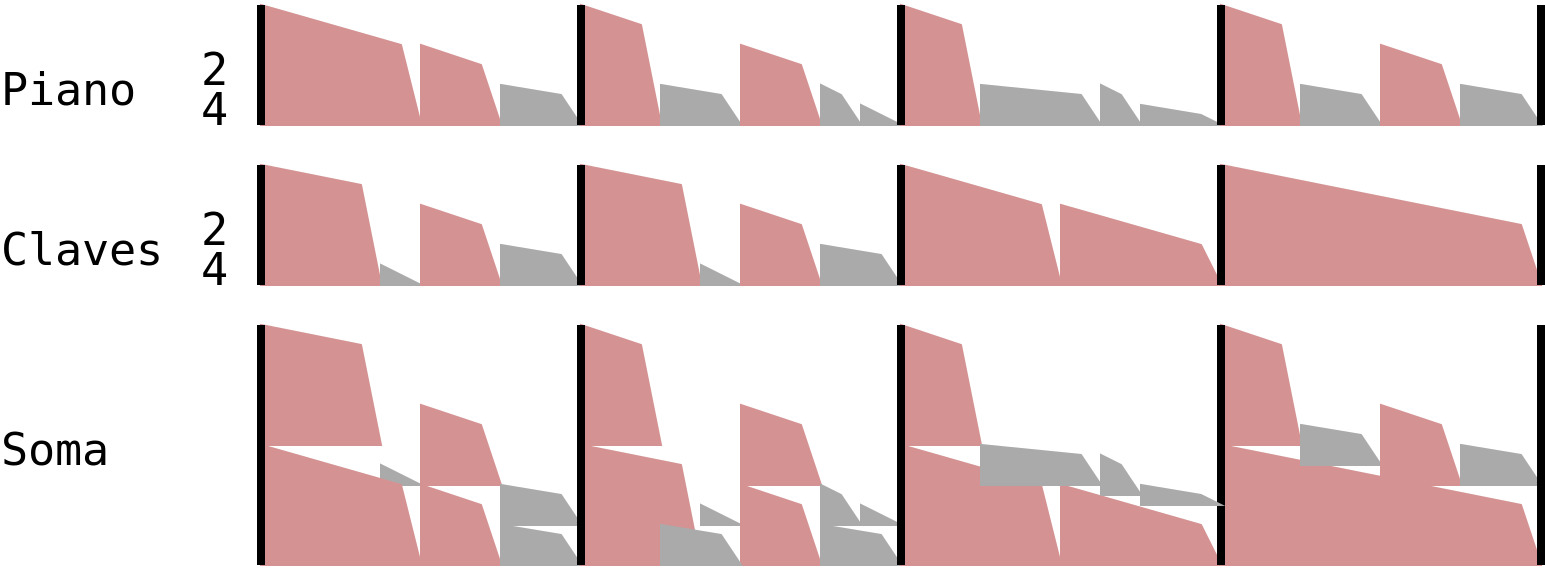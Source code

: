 <?xml version="1.0" encoding="UTF-8"?>
<dia:diagram xmlns:dia="http://www.lysator.liu.se/~alla/dia/">
  <dia:layer name="Nova camada 1" visible="true" connectable="true" active="true">
    <dia:object type="Standard - Polygon" version="0" id="O0">
      <dia:attribute name="obj_pos">
        <dia:point val="20,14"/>
      </dia:attribute>
      <dia:attribute name="obj_bb">
        <dia:rectangle val="19.95,13.939;26.061,20.05"/>
      </dia:attribute>
      <dia:attribute name="poly_points">
        <dia:point val="20,14"/>
        <dia:point val="25,15"/>
        <dia:point val="26,20"/>
        <dia:point val="20,20"/>
      </dia:attribute>
      <dia:attribute name="line_color">
        <dia:color val="#d49292ff"/>
      </dia:attribute>
      <dia:attribute name="inner_color">
        <dia:color val="#d49292ff"/>
      </dia:attribute>
      <dia:attribute name="show_background">
        <dia:boolean val="true"/>
      </dia:attribute>
    </dia:object>
    <dia:object type="Standard - Polygon" version="0" id="O1">
      <dia:attribute name="obj_pos">
        <dia:point val="26,19"/>
      </dia:attribute>
      <dia:attribute name="obj_bb">
        <dia:rectangle val="25.95,18.919;28.212,20.05"/>
      </dia:attribute>
      <dia:attribute name="poly_points">
        <dia:point val="26,19"/>
        <dia:point val="27,19.5"/>
        <dia:point val="28,20"/>
        <dia:point val="26,20"/>
      </dia:attribute>
      <dia:attribute name="line_color">
        <dia:color val="#aaaaaaff"/>
      </dia:attribute>
      <dia:attribute name="inner_color">
        <dia:color val="#aaaaaaff"/>
      </dia:attribute>
      <dia:attribute name="show_background">
        <dia:boolean val="true"/>
      </dia:attribute>
    </dia:object>
    <dia:object type="Standard - Polygon" version="0" id="O2">
      <dia:attribute name="obj_pos">
        <dia:point val="28,16"/>
      </dia:attribute>
      <dia:attribute name="obj_bb">
        <dia:rectangle val="27.95,15.931;32.069,20.05"/>
      </dia:attribute>
      <dia:attribute name="poly_points">
        <dia:point val="28,16"/>
        <dia:point val="31,17"/>
        <dia:point val="32,20"/>
        <dia:point val="28,20"/>
      </dia:attribute>
      <dia:attribute name="line_color">
        <dia:color val="#d49292ff"/>
      </dia:attribute>
      <dia:attribute name="inner_color">
        <dia:color val="#d49292ff"/>
      </dia:attribute>
      <dia:attribute name="show_background">
        <dia:boolean val="true"/>
      </dia:attribute>
    </dia:object>
    <dia:object type="Standard - Polygon" version="0" id="O3">
      <dia:attribute name="obj_pos">
        <dia:point val="32,18"/>
      </dia:attribute>
      <dia:attribute name="obj_bb">
        <dia:rectangle val="31.95,17.941;36.093,20.05"/>
      </dia:attribute>
      <dia:attribute name="poly_points">
        <dia:point val="32,18"/>
        <dia:point val="35,18.5"/>
        <dia:point val="36,20"/>
        <dia:point val="32,20"/>
      </dia:attribute>
      <dia:attribute name="line_color">
        <dia:color val="#aaaaaaff"/>
      </dia:attribute>
      <dia:attribute name="inner_color">
        <dia:color val="#aaaaaaff"/>
      </dia:attribute>
      <dia:attribute name="show_background">
        <dia:boolean val="true"/>
      </dia:attribute>
    </dia:object>
    <dia:object type="Standard - Polygon" version="0" id="O4">
      <dia:attribute name="obj_pos">
        <dia:point val="36,14"/>
      </dia:attribute>
      <dia:attribute name="obj_bb">
        <dia:rectangle val="35.95,13.939;42.061,20.05"/>
      </dia:attribute>
      <dia:attribute name="poly_points">
        <dia:point val="36,14"/>
        <dia:point val="41,15"/>
        <dia:point val="42,20"/>
        <dia:point val="36,20"/>
      </dia:attribute>
      <dia:attribute name="line_color">
        <dia:color val="#d49292ff"/>
      </dia:attribute>
      <dia:attribute name="inner_color">
        <dia:color val="#d49292ff"/>
      </dia:attribute>
      <dia:attribute name="show_background">
        <dia:boolean val="true"/>
      </dia:attribute>
    </dia:object>
    <dia:object type="Standard - Polygon" version="0" id="O5">
      <dia:attribute name="obj_pos">
        <dia:point val="42,19"/>
      </dia:attribute>
      <dia:attribute name="obj_bb">
        <dia:rectangle val="41.95,18.919;44.212,20.05"/>
      </dia:attribute>
      <dia:attribute name="poly_points">
        <dia:point val="42,19"/>
        <dia:point val="43,19.5"/>
        <dia:point val="44,20"/>
        <dia:point val="42,20"/>
      </dia:attribute>
      <dia:attribute name="line_color">
        <dia:color val="#aaaaaaff"/>
      </dia:attribute>
      <dia:attribute name="inner_color">
        <dia:color val="#aaaaaaff"/>
      </dia:attribute>
      <dia:attribute name="show_background">
        <dia:boolean val="true"/>
      </dia:attribute>
    </dia:object>
    <dia:object type="Standard - Polygon" version="0" id="O6">
      <dia:attribute name="obj_pos">
        <dia:point val="44,16"/>
      </dia:attribute>
      <dia:attribute name="obj_bb">
        <dia:rectangle val="43.95,15.931;48.069,20.05"/>
      </dia:attribute>
      <dia:attribute name="poly_points">
        <dia:point val="44,16"/>
        <dia:point val="47,17"/>
        <dia:point val="48,20"/>
        <dia:point val="44,20"/>
      </dia:attribute>
      <dia:attribute name="line_color">
        <dia:color val="#d49292ff"/>
      </dia:attribute>
      <dia:attribute name="inner_color">
        <dia:color val="#d49292ff"/>
      </dia:attribute>
      <dia:attribute name="show_background">
        <dia:boolean val="true"/>
      </dia:attribute>
    </dia:object>
    <dia:object type="Standard - Polygon" version="0" id="O7">
      <dia:attribute name="obj_pos">
        <dia:point val="48,18"/>
      </dia:attribute>
      <dia:attribute name="obj_bb">
        <dia:rectangle val="47.95,17.941;52.093,20.05"/>
      </dia:attribute>
      <dia:attribute name="poly_points">
        <dia:point val="48,18"/>
        <dia:point val="51,18.5"/>
        <dia:point val="52,20"/>
        <dia:point val="48,20"/>
      </dia:attribute>
      <dia:attribute name="line_color">
        <dia:color val="#aaaaaaff"/>
      </dia:attribute>
      <dia:attribute name="inner_color">
        <dia:color val="#aaaaaaff"/>
      </dia:attribute>
      <dia:attribute name="show_background">
        <dia:boolean val="true"/>
      </dia:attribute>
    </dia:object>
    <dia:object type="Standard - Polygon" version="0" id="O8">
      <dia:attribute name="obj_pos">
        <dia:point val="52,14"/>
      </dia:attribute>
      <dia:attribute name="obj_bb">
        <dia:rectangle val="51.95,13.934;60.064,20.05"/>
      </dia:attribute>
      <dia:attribute name="poly_points">
        <dia:point val="52,14"/>
        <dia:point val="59,16"/>
        <dia:point val="60,20"/>
        <dia:point val="52,20"/>
      </dia:attribute>
      <dia:attribute name="line_color">
        <dia:color val="#d49292ff"/>
      </dia:attribute>
      <dia:attribute name="inner_color">
        <dia:color val="#d49292ff"/>
      </dia:attribute>
      <dia:attribute name="show_background">
        <dia:boolean val="true"/>
      </dia:attribute>
    </dia:object>
    <dia:object type="Standard - Polygon" version="0" id="O9">
      <dia:attribute name="obj_pos">
        <dia:point val="60,16"/>
      </dia:attribute>
      <dia:attribute name="obj_bb">
        <dia:rectangle val="59.95,15.934;68.081,20.05"/>
      </dia:attribute>
      <dia:attribute name="poly_points">
        <dia:point val="60,16"/>
        <dia:point val="67,18"/>
        <dia:point val="68,20"/>
        <dia:point val="60,20"/>
      </dia:attribute>
      <dia:attribute name="line_color">
        <dia:color val="#d49292ff"/>
      </dia:attribute>
      <dia:attribute name="inner_color">
        <dia:color val="#d49292ff"/>
      </dia:attribute>
      <dia:attribute name="show_background">
        <dia:boolean val="true"/>
      </dia:attribute>
    </dia:object>
    <dia:object type="Standard - Polygon" version="0" id="O10">
      <dia:attribute name="obj_pos">
        <dia:point val="68,14"/>
      </dia:attribute>
      <dia:attribute name="obj_bb">
        <dia:rectangle val="67.95,13.939;84.069,20.05"/>
      </dia:attribute>
      <dia:attribute name="poly_points">
        <dia:point val="68,14"/>
        <dia:point val="83,17"/>
        <dia:point val="84,20"/>
        <dia:point val="68,20"/>
      </dia:attribute>
      <dia:attribute name="line_color">
        <dia:color val="#d49292ff"/>
      </dia:attribute>
      <dia:attribute name="inner_color">
        <dia:color val="#d49292ff"/>
      </dia:attribute>
      <dia:attribute name="show_background">
        <dia:boolean val="true"/>
      </dia:attribute>
    </dia:object>
    <dia:object type="Standard - Text" version="1" id="O11">
      <dia:attribute name="obj_pos">
        <dia:point val="7,19"/>
      </dia:attribute>
      <dia:attribute name="obj_bb">
        <dia:rectangle val="7,16.902;15.16,19.532"/>
      </dia:attribute>
      <dia:attribute name="text">
        <dia:composite type="text">
          <dia:attribute name="string">
            <dia:string>#Claves#</dia:string>
          </dia:attribute>
          <dia:attribute name="font">
            <dia:font family="monospace" style="0" name="Courier"/>
          </dia:attribute>
          <dia:attribute name="height">
            <dia:real val="2.822"/>
          </dia:attribute>
          <dia:attribute name="pos">
            <dia:point val="7,19"/>
          </dia:attribute>
          <dia:attribute name="color">
            <dia:color val="#000000ff"/>
          </dia:attribute>
          <dia:attribute name="alignment">
            <dia:enum val="0"/>
          </dia:attribute>
        </dia:composite>
      </dia:attribute>
      <dia:attribute name="valign">
        <dia:enum val="3"/>
      </dia:attribute>
    </dia:object>
    <dia:object type="Standard - Text" version="1" id="O12">
      <dia:attribute name="obj_pos">
        <dia:point val="17,18"/>
      </dia:attribute>
      <dia:attribute name="obj_bb">
        <dia:rectangle val="17,15.902;18.36,18.532"/>
      </dia:attribute>
      <dia:attribute name="text">
        <dia:composite type="text">
          <dia:attribute name="string">
            <dia:string>#2#</dia:string>
          </dia:attribute>
          <dia:attribute name="font">
            <dia:font family="monospace" style="0" name="Courier"/>
          </dia:attribute>
          <dia:attribute name="height">
            <dia:real val="2.822"/>
          </dia:attribute>
          <dia:attribute name="pos">
            <dia:point val="17,18"/>
          </dia:attribute>
          <dia:attribute name="color">
            <dia:color val="#000000ff"/>
          </dia:attribute>
          <dia:attribute name="alignment">
            <dia:enum val="0"/>
          </dia:attribute>
        </dia:composite>
      </dia:attribute>
      <dia:attribute name="valign">
        <dia:enum val="3"/>
      </dia:attribute>
    </dia:object>
    <dia:object type="Standard - Text" version="1" id="O13">
      <dia:attribute name="obj_pos">
        <dia:point val="17,20"/>
      </dia:attribute>
      <dia:attribute name="obj_bb">
        <dia:rectangle val="17,17.902;18.36,20.532"/>
      </dia:attribute>
      <dia:attribute name="text">
        <dia:composite type="text">
          <dia:attribute name="string">
            <dia:string>#4#</dia:string>
          </dia:attribute>
          <dia:attribute name="font">
            <dia:font family="monospace" style="0" name="Courier"/>
          </dia:attribute>
          <dia:attribute name="height">
            <dia:real val="2.822"/>
          </dia:attribute>
          <dia:attribute name="pos">
            <dia:point val="17,20"/>
          </dia:attribute>
          <dia:attribute name="color">
            <dia:color val="#000000ff"/>
          </dia:attribute>
          <dia:attribute name="alignment">
            <dia:enum val="0"/>
          </dia:attribute>
        </dia:composite>
      </dia:attribute>
      <dia:attribute name="valign">
        <dia:enum val="3"/>
      </dia:attribute>
    </dia:object>
    <dia:object type="Standard - Polygon" version="0" id="O14">
      <dia:attribute name="obj_pos">
        <dia:point val="20,6"/>
      </dia:attribute>
      <dia:attribute name="obj_bb">
        <dia:rectangle val="19.95,5.934;28.064,12.05"/>
      </dia:attribute>
      <dia:attribute name="poly_points">
        <dia:point val="20,6"/>
        <dia:point val="27,8"/>
        <dia:point val="28,12"/>
        <dia:point val="20,12"/>
      </dia:attribute>
      <dia:attribute name="line_color">
        <dia:color val="#d49292ff"/>
      </dia:attribute>
      <dia:attribute name="inner_color">
        <dia:color val="#d49292ff"/>
      </dia:attribute>
      <dia:attribute name="show_background">
        <dia:boolean val="true"/>
      </dia:attribute>
    </dia:object>
    <dia:object type="Standard - Polygon" version="0" id="O15">
      <dia:attribute name="obj_pos">
        <dia:point val="28,8"/>
      </dia:attribute>
      <dia:attribute name="obj_bb">
        <dia:rectangle val="27.95,7.931;32.069,12.05"/>
      </dia:attribute>
      <dia:attribute name="poly_points">
        <dia:point val="28,8"/>
        <dia:point val="31,9"/>
        <dia:point val="32,12"/>
        <dia:point val="28,12"/>
      </dia:attribute>
      <dia:attribute name="line_color">
        <dia:color val="#d49292ff"/>
      </dia:attribute>
      <dia:attribute name="inner_color">
        <dia:color val="#d49292ff"/>
      </dia:attribute>
      <dia:attribute name="show_background">
        <dia:boolean val="true"/>
      </dia:attribute>
    </dia:object>
    <dia:object type="Standard - Polygon" version="0" id="O16">
      <dia:attribute name="obj_pos">
        <dia:point val="32,10"/>
      </dia:attribute>
      <dia:attribute name="obj_bb">
        <dia:rectangle val="31.95,9.941;36.093,12.05"/>
      </dia:attribute>
      <dia:attribute name="poly_points">
        <dia:point val="32,10"/>
        <dia:point val="35,10.5"/>
        <dia:point val="36,12"/>
        <dia:point val="32,12"/>
      </dia:attribute>
      <dia:attribute name="line_color">
        <dia:color val="#aaaaaaff"/>
      </dia:attribute>
      <dia:attribute name="inner_color">
        <dia:color val="#aaaaaaff"/>
      </dia:attribute>
      <dia:attribute name="show_background">
        <dia:boolean val="true"/>
      </dia:attribute>
    </dia:object>
    <dia:object type="Standard - Polygon" version="0" id="O17">
      <dia:attribute name="obj_pos">
        <dia:point val="36,6"/>
      </dia:attribute>
      <dia:attribute name="obj_bb">
        <dia:rectangle val="35.95,5.931;40.061,12.05"/>
      </dia:attribute>
      <dia:attribute name="poly_points">
        <dia:point val="36,6"/>
        <dia:point val="39,7"/>
        <dia:point val="40,12"/>
        <dia:point val="36,12"/>
      </dia:attribute>
      <dia:attribute name="line_color">
        <dia:color val="#d49292ff"/>
      </dia:attribute>
      <dia:attribute name="inner_color">
        <dia:color val="#d49292ff"/>
      </dia:attribute>
      <dia:attribute name="show_background">
        <dia:boolean val="true"/>
      </dia:attribute>
    </dia:object>
    <dia:object type="Standard - Polygon" version="0" id="O18">
      <dia:attribute name="obj_pos">
        <dia:point val="40,10"/>
      </dia:attribute>
      <dia:attribute name="obj_bb">
        <dia:rectangle val="39.95,9.941;44.093,12.05"/>
      </dia:attribute>
      <dia:attribute name="poly_points">
        <dia:point val="40,10"/>
        <dia:point val="43,10.5"/>
        <dia:point val="44,12"/>
        <dia:point val="40,12"/>
      </dia:attribute>
      <dia:attribute name="line_color">
        <dia:color val="#aaaaaaff"/>
      </dia:attribute>
      <dia:attribute name="inner_color">
        <dia:color val="#aaaaaaff"/>
      </dia:attribute>
      <dia:attribute name="show_background">
        <dia:boolean val="true"/>
      </dia:attribute>
    </dia:object>
    <dia:object type="Standard - Polygon" version="0" id="O19">
      <dia:attribute name="obj_pos">
        <dia:point val="44,8"/>
      </dia:attribute>
      <dia:attribute name="obj_bb">
        <dia:rectangle val="43.95,7.931;48.069,12.05"/>
      </dia:attribute>
      <dia:attribute name="poly_points">
        <dia:point val="44,8"/>
        <dia:point val="47,9"/>
        <dia:point val="48,12"/>
        <dia:point val="44,12"/>
      </dia:attribute>
      <dia:attribute name="line_color">
        <dia:color val="#d49292ff"/>
      </dia:attribute>
      <dia:attribute name="inner_color">
        <dia:color val="#d49292ff"/>
      </dia:attribute>
      <dia:attribute name="show_background">
        <dia:boolean val="true"/>
      </dia:attribute>
    </dia:object>
    <dia:object type="Standard - Polygon" version="0" id="O20">
      <dia:attribute name="obj_pos">
        <dia:point val="48,10"/>
      </dia:attribute>
      <dia:attribute name="obj_bb">
        <dia:rectangle val="47.95,9.919;50.093,12.05"/>
      </dia:attribute>
      <dia:attribute name="poly_points">
        <dia:point val="48,10"/>
        <dia:point val="49,10.5"/>
        <dia:point val="50,12"/>
        <dia:point val="48,12"/>
      </dia:attribute>
      <dia:attribute name="line_color">
        <dia:color val="#aaaaaaff"/>
      </dia:attribute>
      <dia:attribute name="inner_color">
        <dia:color val="#aaaaaaff"/>
      </dia:attribute>
      <dia:attribute name="show_background">
        <dia:boolean val="true"/>
      </dia:attribute>
    </dia:object>
    <dia:object type="Standard - Polygon" version="0" id="O21">
      <dia:attribute name="obj_pos">
        <dia:point val="50,11"/>
      </dia:attribute>
      <dia:attribute name="obj_bb">
        <dia:rectangle val="49.95,10.919;52.212,12.05"/>
      </dia:attribute>
      <dia:attribute name="poly_points">
        <dia:point val="50,11"/>
        <dia:point val="51,11.5"/>
        <dia:point val="52,12"/>
        <dia:point val="50,12"/>
      </dia:attribute>
      <dia:attribute name="line_color">
        <dia:color val="#aaaaaaff"/>
      </dia:attribute>
      <dia:attribute name="inner_color">
        <dia:color val="#aaaaaaff"/>
      </dia:attribute>
      <dia:attribute name="show_background">
        <dia:boolean val="true"/>
      </dia:attribute>
    </dia:object>
    <dia:object type="Standard - Polygon" version="0" id="O22">
      <dia:attribute name="obj_pos">
        <dia:point val="52,6"/>
      </dia:attribute>
      <dia:attribute name="obj_bb">
        <dia:rectangle val="51.95,5.931;56.061,12.05"/>
      </dia:attribute>
      <dia:attribute name="poly_points">
        <dia:point val="52,6"/>
        <dia:point val="55,7"/>
        <dia:point val="56,12"/>
        <dia:point val="52,12"/>
      </dia:attribute>
      <dia:attribute name="line_color">
        <dia:color val="#d49292ff"/>
      </dia:attribute>
      <dia:attribute name="inner_color">
        <dia:color val="#d49292ff"/>
      </dia:attribute>
      <dia:attribute name="show_background">
        <dia:boolean val="true"/>
      </dia:attribute>
    </dia:object>
    <dia:object type="Standard - Polygon" version="0" id="O23">
      <dia:attribute name="obj_pos">
        <dia:point val="64,11"/>
      </dia:attribute>
      <dia:attribute name="obj_bb">
        <dia:rectangle val="63.95,10.941;68.212,12.05"/>
      </dia:attribute>
      <dia:attribute name="poly_points">
        <dia:point val="64,11"/>
        <dia:point val="67,11.5"/>
        <dia:point val="68,12"/>
        <dia:point val="64,12"/>
      </dia:attribute>
      <dia:attribute name="line_color">
        <dia:color val="#aaaaaaff"/>
      </dia:attribute>
      <dia:attribute name="inner_color">
        <dia:color val="#aaaaaaff"/>
      </dia:attribute>
      <dia:attribute name="show_background">
        <dia:boolean val="true"/>
      </dia:attribute>
    </dia:object>
    <dia:object type="Standard - Polygon" version="0" id="O24">
      <dia:attribute name="obj_pos">
        <dia:point val="62,10"/>
      </dia:attribute>
      <dia:attribute name="obj_bb">
        <dia:rectangle val="61.95,9.919;64.093,12.05"/>
      </dia:attribute>
      <dia:attribute name="poly_points">
        <dia:point val="62,10"/>
        <dia:point val="63,10.5"/>
        <dia:point val="64,12"/>
        <dia:point val="62,12"/>
      </dia:attribute>
      <dia:attribute name="line_color">
        <dia:color val="#aaaaaaff"/>
      </dia:attribute>
      <dia:attribute name="inner_color">
        <dia:color val="#aaaaaaff"/>
      </dia:attribute>
      <dia:attribute name="show_background">
        <dia:boolean val="true"/>
      </dia:attribute>
    </dia:object>
    <dia:object type="Standard - Polygon" version="0" id="O25">
      <dia:attribute name="obj_pos">
        <dia:point val="56,10"/>
      </dia:attribute>
      <dia:attribute name="obj_bb">
        <dia:rectangle val="55.95,9.945;62.093,12.05"/>
      </dia:attribute>
      <dia:attribute name="poly_points">
        <dia:point val="56,10"/>
        <dia:point val="61,10.5"/>
        <dia:point val="62,12"/>
        <dia:point val="56,12"/>
      </dia:attribute>
      <dia:attribute name="line_color">
        <dia:color val="#aaaaaaff"/>
      </dia:attribute>
      <dia:attribute name="inner_color">
        <dia:color val="#aaaaaaff"/>
      </dia:attribute>
      <dia:attribute name="show_background">
        <dia:boolean val="true"/>
      </dia:attribute>
    </dia:object>
    <dia:object type="Standard - Polygon" version="0" id="O26">
      <dia:attribute name="obj_pos">
        <dia:point val="68,6"/>
      </dia:attribute>
      <dia:attribute name="obj_bb">
        <dia:rectangle val="67.95,5.931;72.061,12.05"/>
      </dia:attribute>
      <dia:attribute name="poly_points">
        <dia:point val="68,6"/>
        <dia:point val="71,7"/>
        <dia:point val="72,12"/>
        <dia:point val="68,12"/>
      </dia:attribute>
      <dia:attribute name="line_color">
        <dia:color val="#d49292ff"/>
      </dia:attribute>
      <dia:attribute name="inner_color">
        <dia:color val="#d49292ff"/>
      </dia:attribute>
      <dia:attribute name="show_background">
        <dia:boolean val="true"/>
      </dia:attribute>
    </dia:object>
    <dia:object type="Standard - Polygon" version="0" id="O27">
      <dia:attribute name="obj_pos">
        <dia:point val="72,10"/>
      </dia:attribute>
      <dia:attribute name="obj_bb">
        <dia:rectangle val="71.95,9.941;76.093,12.05"/>
      </dia:attribute>
      <dia:attribute name="poly_points">
        <dia:point val="72,10"/>
        <dia:point val="75,10.5"/>
        <dia:point val="76,12"/>
        <dia:point val="72,12"/>
      </dia:attribute>
      <dia:attribute name="line_color">
        <dia:color val="#aaaaaaff"/>
      </dia:attribute>
      <dia:attribute name="inner_color">
        <dia:color val="#aaaaaaff"/>
      </dia:attribute>
      <dia:attribute name="show_background">
        <dia:boolean val="true"/>
      </dia:attribute>
    </dia:object>
    <dia:object type="Standard - Polygon" version="0" id="O28">
      <dia:attribute name="obj_pos">
        <dia:point val="76,8"/>
      </dia:attribute>
      <dia:attribute name="obj_bb">
        <dia:rectangle val="75.95,7.931;80.069,12.05"/>
      </dia:attribute>
      <dia:attribute name="poly_points">
        <dia:point val="76,8"/>
        <dia:point val="79,9"/>
        <dia:point val="80,12"/>
        <dia:point val="76,12"/>
      </dia:attribute>
      <dia:attribute name="line_color">
        <dia:color val="#d49292ff"/>
      </dia:attribute>
      <dia:attribute name="inner_color">
        <dia:color val="#d49292ff"/>
      </dia:attribute>
      <dia:attribute name="show_background">
        <dia:boolean val="true"/>
      </dia:attribute>
    </dia:object>
    <dia:object type="Standard - Polygon" version="0" id="O29">
      <dia:attribute name="obj_pos">
        <dia:point val="80,10"/>
      </dia:attribute>
      <dia:attribute name="obj_bb">
        <dia:rectangle val="79.95,9.941;84.093,12.05"/>
      </dia:attribute>
      <dia:attribute name="poly_points">
        <dia:point val="80,10"/>
        <dia:point val="83,10.5"/>
        <dia:point val="84,12"/>
        <dia:point val="80,12"/>
      </dia:attribute>
      <dia:attribute name="line_color">
        <dia:color val="#aaaaaaff"/>
      </dia:attribute>
      <dia:attribute name="inner_color">
        <dia:color val="#aaaaaaff"/>
      </dia:attribute>
      <dia:attribute name="show_background">
        <dia:boolean val="true"/>
      </dia:attribute>
    </dia:object>
    <dia:object type="Standard - Text" version="1" id="O30">
      <dia:attribute name="obj_pos">
        <dia:point val="7,11"/>
      </dia:attribute>
      <dia:attribute name="obj_bb">
        <dia:rectangle val="7,8.902;13.8,11.533"/>
      </dia:attribute>
      <dia:attribute name="text">
        <dia:composite type="text">
          <dia:attribute name="string">
            <dia:string>#Piano#</dia:string>
          </dia:attribute>
          <dia:attribute name="font">
            <dia:font family="monospace" style="0" name="Courier"/>
          </dia:attribute>
          <dia:attribute name="height">
            <dia:real val="2.822"/>
          </dia:attribute>
          <dia:attribute name="pos">
            <dia:point val="7,11"/>
          </dia:attribute>
          <dia:attribute name="color">
            <dia:color val="#000000ff"/>
          </dia:attribute>
          <dia:attribute name="alignment">
            <dia:enum val="0"/>
          </dia:attribute>
        </dia:composite>
      </dia:attribute>
      <dia:attribute name="valign">
        <dia:enum val="3"/>
      </dia:attribute>
    </dia:object>
    <dia:object type="Standard - Text" version="1" id="O31">
      <dia:attribute name="obj_pos">
        <dia:point val="17,10"/>
      </dia:attribute>
      <dia:attribute name="obj_bb">
        <dia:rectangle val="17,7.902;18.36,10.533"/>
      </dia:attribute>
      <dia:attribute name="text">
        <dia:composite type="text">
          <dia:attribute name="string">
            <dia:string>#2#</dia:string>
          </dia:attribute>
          <dia:attribute name="font">
            <dia:font family="monospace" style="0" name="Courier"/>
          </dia:attribute>
          <dia:attribute name="height">
            <dia:real val="2.822"/>
          </dia:attribute>
          <dia:attribute name="pos">
            <dia:point val="17,10"/>
          </dia:attribute>
          <dia:attribute name="color">
            <dia:color val="#000000ff"/>
          </dia:attribute>
          <dia:attribute name="alignment">
            <dia:enum val="0"/>
          </dia:attribute>
        </dia:composite>
      </dia:attribute>
      <dia:attribute name="valign">
        <dia:enum val="3"/>
      </dia:attribute>
    </dia:object>
    <dia:object type="Standard - Text" version="1" id="O32">
      <dia:attribute name="obj_pos">
        <dia:point val="17,12"/>
      </dia:attribute>
      <dia:attribute name="obj_bb">
        <dia:rectangle val="17,9.902;18.36,12.533"/>
      </dia:attribute>
      <dia:attribute name="text">
        <dia:composite type="text">
          <dia:attribute name="string">
            <dia:string>#4#</dia:string>
          </dia:attribute>
          <dia:attribute name="font">
            <dia:font family="monospace" style="0" name="Courier"/>
          </dia:attribute>
          <dia:attribute name="height">
            <dia:real val="2.822"/>
          </dia:attribute>
          <dia:attribute name="pos">
            <dia:point val="17,12"/>
          </dia:attribute>
          <dia:attribute name="color">
            <dia:color val="#000000ff"/>
          </dia:attribute>
          <dia:attribute name="alignment">
            <dia:enum val="0"/>
          </dia:attribute>
        </dia:composite>
      </dia:attribute>
      <dia:attribute name="valign">
        <dia:enum val="3"/>
      </dia:attribute>
    </dia:object>
    <dia:object type="Standard - Polygon" version="0" id="O33">
      <dia:attribute name="obj_pos">
        <dia:point val="20,22"/>
      </dia:attribute>
      <dia:attribute name="obj_bb">
        <dia:rectangle val="19.95,21.939;26.061,28.05"/>
      </dia:attribute>
      <dia:attribute name="poly_points">
        <dia:point val="20,22"/>
        <dia:point val="25,23"/>
        <dia:point val="26,28"/>
        <dia:point val="20,28"/>
      </dia:attribute>
      <dia:attribute name="line_color">
        <dia:color val="#d49292ff"/>
      </dia:attribute>
      <dia:attribute name="inner_color">
        <dia:color val="#d49292ff"/>
      </dia:attribute>
      <dia:attribute name="show_background">
        <dia:boolean val="true"/>
      </dia:attribute>
    </dia:object>
    <dia:object type="Standard - Polygon" version="0" id="O34">
      <dia:attribute name="obj_pos">
        <dia:point val="26,29"/>
      </dia:attribute>
      <dia:attribute name="obj_bb">
        <dia:rectangle val="25.95,28.919;28.212,30.05"/>
      </dia:attribute>
      <dia:attribute name="poly_points">
        <dia:point val="26,29"/>
        <dia:point val="27,29.5"/>
        <dia:point val="28,30"/>
        <dia:point val="26,30"/>
      </dia:attribute>
      <dia:attribute name="line_color">
        <dia:color val="#aaaaaaff"/>
      </dia:attribute>
      <dia:attribute name="inner_color">
        <dia:color val="#aaaaaaff"/>
      </dia:attribute>
      <dia:attribute name="show_background">
        <dia:boolean val="true"/>
      </dia:attribute>
    </dia:object>
    <dia:object type="Standard - Polygon" version="0" id="O35">
      <dia:attribute name="obj_pos">
        <dia:point val="28,30"/>
      </dia:attribute>
      <dia:attribute name="obj_bb">
        <dia:rectangle val="27.95,29.931;32.069,34.05"/>
      </dia:attribute>
      <dia:attribute name="poly_points">
        <dia:point val="28,30"/>
        <dia:point val="31,31"/>
        <dia:point val="32,34"/>
        <dia:point val="28,34"/>
      </dia:attribute>
      <dia:attribute name="line_color">
        <dia:color val="#d49292ff"/>
      </dia:attribute>
      <dia:attribute name="inner_color">
        <dia:color val="#d49292ff"/>
      </dia:attribute>
      <dia:attribute name="show_background">
        <dia:boolean val="true"/>
      </dia:attribute>
    </dia:object>
    <dia:object type="Standard - Polygon" version="0" id="O36">
      <dia:attribute name="obj_pos">
        <dia:point val="32,32"/>
      </dia:attribute>
      <dia:attribute name="obj_bb">
        <dia:rectangle val="31.95,31.941;36.093,34.05"/>
      </dia:attribute>
      <dia:attribute name="poly_points">
        <dia:point val="32,32"/>
        <dia:point val="35,32.5"/>
        <dia:point val="36,34"/>
        <dia:point val="32,34"/>
      </dia:attribute>
      <dia:attribute name="line_color">
        <dia:color val="#aaaaaaff"/>
      </dia:attribute>
      <dia:attribute name="inner_color">
        <dia:color val="#aaaaaaff"/>
      </dia:attribute>
      <dia:attribute name="show_background">
        <dia:boolean val="true"/>
      </dia:attribute>
    </dia:object>
    <dia:object type="Standard - Polygon" version="0" id="O37">
      <dia:attribute name="obj_pos">
        <dia:point val="36,28"/>
      </dia:attribute>
      <dia:attribute name="obj_bb">
        <dia:rectangle val="35.95,27.939;42.061,34.05"/>
      </dia:attribute>
      <dia:attribute name="poly_points">
        <dia:point val="36,28"/>
        <dia:point val="41,29"/>
        <dia:point val="42,34"/>
        <dia:point val="36,34"/>
      </dia:attribute>
      <dia:attribute name="line_color">
        <dia:color val="#d49292ff"/>
      </dia:attribute>
      <dia:attribute name="inner_color">
        <dia:color val="#d49292ff"/>
      </dia:attribute>
      <dia:attribute name="show_background">
        <dia:boolean val="true"/>
      </dia:attribute>
    </dia:object>
    <dia:object type="Standard - Polygon" version="0" id="O38">
      <dia:attribute name="obj_pos">
        <dia:point val="42,31"/>
      </dia:attribute>
      <dia:attribute name="obj_bb">
        <dia:rectangle val="41.95,30.919;44.212,32.05"/>
      </dia:attribute>
      <dia:attribute name="poly_points">
        <dia:point val="42,31"/>
        <dia:point val="43,31.5"/>
        <dia:point val="44,32"/>
        <dia:point val="42,32"/>
      </dia:attribute>
      <dia:attribute name="line_color">
        <dia:color val="#aaaaaaff"/>
      </dia:attribute>
      <dia:attribute name="inner_color">
        <dia:color val="#aaaaaaff"/>
      </dia:attribute>
      <dia:attribute name="show_background">
        <dia:boolean val="true"/>
      </dia:attribute>
    </dia:object>
    <dia:object type="Standard - Polygon" version="0" id="O39">
      <dia:attribute name="obj_pos">
        <dia:point val="44,30"/>
      </dia:attribute>
      <dia:attribute name="obj_bb">
        <dia:rectangle val="43.95,29.931;48.069,34.05"/>
      </dia:attribute>
      <dia:attribute name="poly_points">
        <dia:point val="44,30"/>
        <dia:point val="47,31"/>
        <dia:point val="48,34"/>
        <dia:point val="44,34"/>
      </dia:attribute>
      <dia:attribute name="line_color">
        <dia:color val="#d49292ff"/>
      </dia:attribute>
      <dia:attribute name="inner_color">
        <dia:color val="#d49292ff"/>
      </dia:attribute>
      <dia:attribute name="show_background">
        <dia:boolean val="true"/>
      </dia:attribute>
    </dia:object>
    <dia:object type="Standard - Polygon" version="0" id="O40">
      <dia:attribute name="obj_pos">
        <dia:point val="48,32"/>
      </dia:attribute>
      <dia:attribute name="obj_bb">
        <dia:rectangle val="47.95,31.941;52.093,34.05"/>
      </dia:attribute>
      <dia:attribute name="poly_points">
        <dia:point val="48,32"/>
        <dia:point val="51,32.5"/>
        <dia:point val="52,34"/>
        <dia:point val="48,34"/>
      </dia:attribute>
      <dia:attribute name="line_color">
        <dia:color val="#aaaaaaff"/>
      </dia:attribute>
      <dia:attribute name="inner_color">
        <dia:color val="#aaaaaaff"/>
      </dia:attribute>
      <dia:attribute name="show_background">
        <dia:boolean val="true"/>
      </dia:attribute>
    </dia:object>
    <dia:object type="Standard - Polygon" version="0" id="O41">
      <dia:attribute name="obj_pos">
        <dia:point val="52,28"/>
      </dia:attribute>
      <dia:attribute name="obj_bb">
        <dia:rectangle val="51.95,27.934;60.064,34.05"/>
      </dia:attribute>
      <dia:attribute name="poly_points">
        <dia:point val="52,28"/>
        <dia:point val="59,30"/>
        <dia:point val="60,34"/>
        <dia:point val="52,34"/>
      </dia:attribute>
      <dia:attribute name="line_color">
        <dia:color val="#d49292ff"/>
      </dia:attribute>
      <dia:attribute name="inner_color">
        <dia:color val="#d49292ff"/>
      </dia:attribute>
      <dia:attribute name="show_background">
        <dia:boolean val="true"/>
      </dia:attribute>
    </dia:object>
    <dia:object type="Standard - Polygon" version="0" id="O42">
      <dia:attribute name="obj_pos">
        <dia:point val="60,30"/>
      </dia:attribute>
      <dia:attribute name="obj_bb">
        <dia:rectangle val="59.95,29.934;68.081,34.05"/>
      </dia:attribute>
      <dia:attribute name="poly_points">
        <dia:point val="60,30"/>
        <dia:point val="67,32"/>
        <dia:point val="68,34"/>
        <dia:point val="60,34"/>
      </dia:attribute>
      <dia:attribute name="line_color">
        <dia:color val="#d49292ff"/>
      </dia:attribute>
      <dia:attribute name="inner_color">
        <dia:color val="#d49292ff"/>
      </dia:attribute>
      <dia:attribute name="show_background">
        <dia:boolean val="true"/>
      </dia:attribute>
    </dia:object>
    <dia:object type="Standard - Polygon" version="0" id="O43">
      <dia:attribute name="obj_pos">
        <dia:point val="68,28"/>
      </dia:attribute>
      <dia:attribute name="obj_bb">
        <dia:rectangle val="67.95,27.939;84.069,34.05"/>
      </dia:attribute>
      <dia:attribute name="poly_points">
        <dia:point val="68,28"/>
        <dia:point val="83,31"/>
        <dia:point val="84,34"/>
        <dia:point val="68,34"/>
      </dia:attribute>
      <dia:attribute name="line_color">
        <dia:color val="#d49292ff"/>
      </dia:attribute>
      <dia:attribute name="inner_color">
        <dia:color val="#d49292ff"/>
      </dia:attribute>
      <dia:attribute name="show_background">
        <dia:boolean val="true"/>
      </dia:attribute>
    </dia:object>
    <dia:object type="Standard - Polygon" version="0" id="O44">
      <dia:attribute name="obj_pos">
        <dia:point val="20,28"/>
      </dia:attribute>
      <dia:attribute name="obj_bb">
        <dia:rectangle val="19.95,27.934;28.064,34.05"/>
      </dia:attribute>
      <dia:attribute name="poly_points">
        <dia:point val="20,28"/>
        <dia:point val="27,30"/>
        <dia:point val="28,34"/>
        <dia:point val="20,34"/>
      </dia:attribute>
      <dia:attribute name="line_color">
        <dia:color val="#d49292ff"/>
      </dia:attribute>
      <dia:attribute name="inner_color">
        <dia:color val="#d49292ff"/>
      </dia:attribute>
      <dia:attribute name="show_background">
        <dia:boolean val="true"/>
      </dia:attribute>
    </dia:object>
    <dia:object type="Standard - Polygon" version="0" id="O45">
      <dia:attribute name="obj_pos">
        <dia:point val="28,26"/>
      </dia:attribute>
      <dia:attribute name="obj_bb">
        <dia:rectangle val="27.95,25.931;32.069,30.05"/>
      </dia:attribute>
      <dia:attribute name="poly_points">
        <dia:point val="28,26"/>
        <dia:point val="31,27"/>
        <dia:point val="32,30"/>
        <dia:point val="28,30"/>
      </dia:attribute>
      <dia:attribute name="line_color">
        <dia:color val="#d49292ff"/>
      </dia:attribute>
      <dia:attribute name="inner_color">
        <dia:color val="#d49292ff"/>
      </dia:attribute>
      <dia:attribute name="show_background">
        <dia:boolean val="true"/>
      </dia:attribute>
    </dia:object>
    <dia:object type="Standard - Polygon" version="0" id="O46">
      <dia:attribute name="obj_pos">
        <dia:point val="32,30"/>
      </dia:attribute>
      <dia:attribute name="obj_bb">
        <dia:rectangle val="31.95,29.941;36.093,32.05"/>
      </dia:attribute>
      <dia:attribute name="poly_points">
        <dia:point val="32,30"/>
        <dia:point val="35,30.5"/>
        <dia:point val="36,32"/>
        <dia:point val="32,32"/>
      </dia:attribute>
      <dia:attribute name="line_color">
        <dia:color val="#aaaaaaff"/>
      </dia:attribute>
      <dia:attribute name="inner_color">
        <dia:color val="#aaaaaaff"/>
      </dia:attribute>
      <dia:attribute name="show_background">
        <dia:boolean val="true"/>
      </dia:attribute>
    </dia:object>
    <dia:object type="Standard - Polygon" version="0" id="O47">
      <dia:attribute name="obj_pos">
        <dia:point val="36,22"/>
      </dia:attribute>
      <dia:attribute name="obj_bb">
        <dia:rectangle val="35.95,21.931;40.061,28.05"/>
      </dia:attribute>
      <dia:attribute name="poly_points">
        <dia:point val="36,22"/>
        <dia:point val="39,23"/>
        <dia:point val="40,28"/>
        <dia:point val="36,28"/>
      </dia:attribute>
      <dia:attribute name="line_color">
        <dia:color val="#d49292ff"/>
      </dia:attribute>
      <dia:attribute name="inner_color">
        <dia:color val="#d49292ff"/>
      </dia:attribute>
      <dia:attribute name="show_background">
        <dia:boolean val="true"/>
      </dia:attribute>
    </dia:object>
    <dia:object type="Standard - Polygon" version="0" id="O48">
      <dia:attribute name="obj_pos">
        <dia:point val="40,32"/>
      </dia:attribute>
      <dia:attribute name="obj_bb">
        <dia:rectangle val="39.95,31.941;44.093,34.05"/>
      </dia:attribute>
      <dia:attribute name="poly_points">
        <dia:point val="40,32"/>
        <dia:point val="43,32.5"/>
        <dia:point val="44,34"/>
        <dia:point val="40,34"/>
      </dia:attribute>
      <dia:attribute name="line_color">
        <dia:color val="#aaaaaaff"/>
      </dia:attribute>
      <dia:attribute name="inner_color">
        <dia:color val="#aaaaaaff"/>
      </dia:attribute>
      <dia:attribute name="show_background">
        <dia:boolean val="true"/>
      </dia:attribute>
    </dia:object>
    <dia:object type="Standard - Polygon" version="0" id="O49">
      <dia:attribute name="obj_pos">
        <dia:point val="44,26"/>
      </dia:attribute>
      <dia:attribute name="obj_bb">
        <dia:rectangle val="43.95,25.931;48.069,30.05"/>
      </dia:attribute>
      <dia:attribute name="poly_points">
        <dia:point val="44,26"/>
        <dia:point val="47,27"/>
        <dia:point val="48,30"/>
        <dia:point val="44,30"/>
      </dia:attribute>
      <dia:attribute name="line_color">
        <dia:color val="#d49292ff"/>
      </dia:attribute>
      <dia:attribute name="inner_color">
        <dia:color val="#d49292ff"/>
      </dia:attribute>
      <dia:attribute name="show_background">
        <dia:boolean val="true"/>
      </dia:attribute>
    </dia:object>
    <dia:object type="Standard - Polygon" version="0" id="O50">
      <dia:attribute name="obj_pos">
        <dia:point val="48,30"/>
      </dia:attribute>
      <dia:attribute name="obj_bb">
        <dia:rectangle val="47.95,29.919;50.093,32.05"/>
      </dia:attribute>
      <dia:attribute name="poly_points">
        <dia:point val="48,30"/>
        <dia:point val="49,30.5"/>
        <dia:point val="50,32"/>
        <dia:point val="48,32"/>
      </dia:attribute>
      <dia:attribute name="line_color">
        <dia:color val="#aaaaaaff"/>
      </dia:attribute>
      <dia:attribute name="inner_color">
        <dia:color val="#aaaaaaff"/>
      </dia:attribute>
      <dia:attribute name="show_background">
        <dia:boolean val="true"/>
      </dia:attribute>
    </dia:object>
    <dia:object type="Standard - Polygon" version="0" id="O51">
      <dia:attribute name="obj_pos">
        <dia:point val="50,31"/>
      </dia:attribute>
      <dia:attribute name="obj_bb">
        <dia:rectangle val="49.95,30.919;52.212,32.05"/>
      </dia:attribute>
      <dia:attribute name="poly_points">
        <dia:point val="50,31"/>
        <dia:point val="51,31.5"/>
        <dia:point val="52,32"/>
        <dia:point val="50,32"/>
      </dia:attribute>
      <dia:attribute name="line_color">
        <dia:color val="#aaaaaaff"/>
      </dia:attribute>
      <dia:attribute name="inner_color">
        <dia:color val="#aaaaaaff"/>
      </dia:attribute>
      <dia:attribute name="show_background">
        <dia:boolean val="true"/>
      </dia:attribute>
    </dia:object>
    <dia:object type="Standard - Polygon" version="0" id="O52">
      <dia:attribute name="obj_pos">
        <dia:point val="52,22"/>
      </dia:attribute>
      <dia:attribute name="obj_bb">
        <dia:rectangle val="51.95,21.931;56.061,28.05"/>
      </dia:attribute>
      <dia:attribute name="poly_points">
        <dia:point val="52,22"/>
        <dia:point val="55,23"/>
        <dia:point val="56,28"/>
        <dia:point val="52,28"/>
      </dia:attribute>
      <dia:attribute name="line_color">
        <dia:color val="#d49292ff"/>
      </dia:attribute>
      <dia:attribute name="inner_color">
        <dia:color val="#d49292ff"/>
      </dia:attribute>
      <dia:attribute name="show_background">
        <dia:boolean val="true"/>
      </dia:attribute>
    </dia:object>
    <dia:object type="Standard - Polygon" version="0" id="O53">
      <dia:attribute name="obj_pos">
        <dia:point val="62,28.5"/>
      </dia:attribute>
      <dia:attribute name="obj_bb">
        <dia:rectangle val="61.95,28.419;64.093,30.55"/>
      </dia:attribute>
      <dia:attribute name="poly_points">
        <dia:point val="62,28.5"/>
        <dia:point val="63,29"/>
        <dia:point val="64,30.5"/>
        <dia:point val="62,30.5"/>
      </dia:attribute>
      <dia:attribute name="line_color">
        <dia:color val="#aaaaaaff"/>
      </dia:attribute>
      <dia:attribute name="inner_color">
        <dia:color val="#aaaaaaff"/>
      </dia:attribute>
      <dia:attribute name="show_background">
        <dia:boolean val="true"/>
      </dia:attribute>
    </dia:object>
    <dia:object type="Standard - Polygon" version="0" id="O54">
      <dia:attribute name="obj_pos">
        <dia:point val="56,28"/>
      </dia:attribute>
      <dia:attribute name="obj_bb">
        <dia:rectangle val="55.95,27.945;62.093,30.05"/>
      </dia:attribute>
      <dia:attribute name="poly_points">
        <dia:point val="56,28"/>
        <dia:point val="61,28.5"/>
        <dia:point val="62,30"/>
        <dia:point val="56,30"/>
      </dia:attribute>
      <dia:attribute name="line_color">
        <dia:color val="#aaaaaaff"/>
      </dia:attribute>
      <dia:attribute name="inner_color">
        <dia:color val="#aaaaaaff"/>
      </dia:attribute>
      <dia:attribute name="show_background">
        <dia:boolean val="true"/>
      </dia:attribute>
    </dia:object>
    <dia:object type="Standard - Polygon" version="0" id="O55">
      <dia:attribute name="obj_pos">
        <dia:point val="68,22"/>
      </dia:attribute>
      <dia:attribute name="obj_bb">
        <dia:rectangle val="67.95,21.931;72.061,28.05"/>
      </dia:attribute>
      <dia:attribute name="poly_points">
        <dia:point val="68,22"/>
        <dia:point val="71,23"/>
        <dia:point val="72,28"/>
        <dia:point val="68,28"/>
      </dia:attribute>
      <dia:attribute name="line_color">
        <dia:color val="#d49292ff"/>
      </dia:attribute>
      <dia:attribute name="inner_color">
        <dia:color val="#d49292ff"/>
      </dia:attribute>
      <dia:attribute name="show_background">
        <dia:boolean val="true"/>
      </dia:attribute>
    </dia:object>
    <dia:object type="Standard - Polygon" version="0" id="O56">
      <dia:attribute name="obj_pos">
        <dia:point val="72,27"/>
      </dia:attribute>
      <dia:attribute name="obj_bb">
        <dia:rectangle val="71.95,26.941;76.093,29.05"/>
      </dia:attribute>
      <dia:attribute name="poly_points">
        <dia:point val="72,27"/>
        <dia:point val="75,27.5"/>
        <dia:point val="76,29"/>
        <dia:point val="72,29"/>
      </dia:attribute>
      <dia:attribute name="line_color">
        <dia:color val="#aaaaaaff"/>
      </dia:attribute>
      <dia:attribute name="inner_color">
        <dia:color val="#aaaaaaff"/>
      </dia:attribute>
      <dia:attribute name="show_background">
        <dia:boolean val="true"/>
      </dia:attribute>
    </dia:object>
    <dia:object type="Standard - Polygon" version="0" id="O57">
      <dia:attribute name="obj_pos">
        <dia:point val="76,26"/>
      </dia:attribute>
      <dia:attribute name="obj_bb">
        <dia:rectangle val="75.95,25.931;80.069,30.05"/>
      </dia:attribute>
      <dia:attribute name="poly_points">
        <dia:point val="76,26"/>
        <dia:point val="79,27"/>
        <dia:point val="80,30"/>
        <dia:point val="76,30"/>
      </dia:attribute>
      <dia:attribute name="line_color">
        <dia:color val="#d49292ff"/>
      </dia:attribute>
      <dia:attribute name="inner_color">
        <dia:color val="#d49292ff"/>
      </dia:attribute>
      <dia:attribute name="show_background">
        <dia:boolean val="true"/>
      </dia:attribute>
    </dia:object>
    <dia:object type="Standard - Polygon" version="0" id="O58">
      <dia:attribute name="obj_pos">
        <dia:point val="80,28"/>
      </dia:attribute>
      <dia:attribute name="obj_bb">
        <dia:rectangle val="79.95,27.941;84.093,30.05"/>
      </dia:attribute>
      <dia:attribute name="poly_points">
        <dia:point val="80,28"/>
        <dia:point val="83,28.5"/>
        <dia:point val="84,30"/>
        <dia:point val="80,30"/>
      </dia:attribute>
      <dia:attribute name="line_color">
        <dia:color val="#aaaaaaff"/>
      </dia:attribute>
      <dia:attribute name="inner_color">
        <dia:color val="#aaaaaaff"/>
      </dia:attribute>
      <dia:attribute name="show_background">
        <dia:boolean val="true"/>
      </dia:attribute>
    </dia:object>
    <dia:object type="Standard - Line" version="0" id="O59">
      <dia:attribute name="obj_pos">
        <dia:point val="84,22"/>
      </dia:attribute>
      <dia:attribute name="obj_bb">
        <dia:rectangle val="83.8,21.8;84.2,34.2"/>
      </dia:attribute>
      <dia:attribute name="conn_endpoints">
        <dia:point val="84,22"/>
        <dia:point val="84,34"/>
      </dia:attribute>
      <dia:attribute name="numcp">
        <dia:int val="1"/>
      </dia:attribute>
      <dia:attribute name="line_width">
        <dia:real val="0.4"/>
      </dia:attribute>
      <dia:connections>
        <dia:connection handle="1" to="O43" connection="4"/>
      </dia:connections>
    </dia:object>
    <dia:object type="Standard - Line" version="0" id="O60">
      <dia:attribute name="obj_pos">
        <dia:point val="36,22"/>
      </dia:attribute>
      <dia:attribute name="obj_bb">
        <dia:rectangle val="35.8,21.8;36.2,34.2"/>
      </dia:attribute>
      <dia:attribute name="conn_endpoints">
        <dia:point val="36,22"/>
        <dia:point val="36,34"/>
      </dia:attribute>
      <dia:attribute name="numcp">
        <dia:int val="1"/>
      </dia:attribute>
      <dia:attribute name="line_width">
        <dia:real val="0.4"/>
      </dia:attribute>
      <dia:connections>
        <dia:connection handle="0" to="O47" connection="0"/>
        <dia:connection handle="1" to="O36" connection="4"/>
      </dia:connections>
    </dia:object>
    <dia:object type="Standard - Line" version="0" id="O61">
      <dia:attribute name="obj_pos">
        <dia:point val="52,22"/>
      </dia:attribute>
      <dia:attribute name="obj_bb">
        <dia:rectangle val="51.8,21.8;52.2,34.2"/>
      </dia:attribute>
      <dia:attribute name="conn_endpoints">
        <dia:point val="52,22"/>
        <dia:point val="52,34"/>
      </dia:attribute>
      <dia:attribute name="numcp">
        <dia:int val="1"/>
      </dia:attribute>
      <dia:attribute name="line_width">
        <dia:real val="0.4"/>
      </dia:attribute>
      <dia:connections>
        <dia:connection handle="0" to="O52" connection="0"/>
        <dia:connection handle="1" to="O40" connection="4"/>
      </dia:connections>
    </dia:object>
    <dia:object type="Standard - Line" version="0" id="O62">
      <dia:attribute name="obj_pos">
        <dia:point val="68,22"/>
      </dia:attribute>
      <dia:attribute name="obj_bb">
        <dia:rectangle val="67.8,21.8;68.2,34.2"/>
      </dia:attribute>
      <dia:attribute name="conn_endpoints">
        <dia:point val="68,22"/>
        <dia:point val="68,34"/>
      </dia:attribute>
      <dia:attribute name="numcp">
        <dia:int val="1"/>
      </dia:attribute>
      <dia:attribute name="line_width">
        <dia:real val="0.4"/>
      </dia:attribute>
      <dia:connections>
        <dia:connection handle="0" to="O55" connection="0"/>
        <dia:connection handle="1" to="O42" connection="4"/>
      </dia:connections>
    </dia:object>
    <dia:object type="Standard - Polygon" version="0" id="O63">
      <dia:attribute name="obj_pos">
        <dia:point val="64,30"/>
      </dia:attribute>
      <dia:attribute name="obj_bb">
        <dia:rectangle val="63.95,29.941;68.212,31.05"/>
      </dia:attribute>
      <dia:attribute name="poly_points">
        <dia:point val="64,30"/>
        <dia:point val="67,30.5"/>
        <dia:point val="68,31"/>
        <dia:point val="64,31"/>
      </dia:attribute>
      <dia:attribute name="line_color">
        <dia:color val="#aaaaaaff"/>
      </dia:attribute>
      <dia:attribute name="inner_color">
        <dia:color val="#aaaaaaff"/>
      </dia:attribute>
      <dia:attribute name="show_background">
        <dia:boolean val="true"/>
      </dia:attribute>
    </dia:object>
    <dia:object type="Standard - Line" version="0" id="O64">
      <dia:attribute name="obj_pos">
        <dia:point val="20,14"/>
      </dia:attribute>
      <dia:attribute name="obj_bb">
        <dia:rectangle val="19.8,13.8;20.2,20.2"/>
      </dia:attribute>
      <dia:attribute name="conn_endpoints">
        <dia:point val="20,14"/>
        <dia:point val="20,20"/>
      </dia:attribute>
      <dia:attribute name="numcp">
        <dia:int val="1"/>
      </dia:attribute>
      <dia:attribute name="line_width">
        <dia:real val="0.4"/>
      </dia:attribute>
    </dia:object>
    <dia:object type="Standard - Line" version="0" id="O65">
      <dia:attribute name="obj_pos">
        <dia:point val="84,14"/>
      </dia:attribute>
      <dia:attribute name="obj_bb">
        <dia:rectangle val="83.8,13.8;84.2,20.2"/>
      </dia:attribute>
      <dia:attribute name="conn_endpoints">
        <dia:point val="84,14"/>
        <dia:point val="84,20"/>
      </dia:attribute>
      <dia:attribute name="numcp">
        <dia:int val="1"/>
      </dia:attribute>
      <dia:attribute name="line_width">
        <dia:real val="0.4"/>
      </dia:attribute>
    </dia:object>
    <dia:object type="Standard - Line" version="0" id="O66">
      <dia:attribute name="obj_pos">
        <dia:point val="36,14"/>
      </dia:attribute>
      <dia:attribute name="obj_bb">
        <dia:rectangle val="35.8,13.8;36.2,20.2"/>
      </dia:attribute>
      <dia:attribute name="conn_endpoints">
        <dia:point val="36,14"/>
        <dia:point val="36,20"/>
      </dia:attribute>
      <dia:attribute name="numcp">
        <dia:int val="1"/>
      </dia:attribute>
      <dia:attribute name="line_width">
        <dia:real val="0.4"/>
      </dia:attribute>
    </dia:object>
    <dia:object type="Standard - Line" version="0" id="O67">
      <dia:attribute name="obj_pos">
        <dia:point val="52,14"/>
      </dia:attribute>
      <dia:attribute name="obj_bb">
        <dia:rectangle val="51.8,13.8;52.2,20.2"/>
      </dia:attribute>
      <dia:attribute name="conn_endpoints">
        <dia:point val="52,14"/>
        <dia:point val="52,20"/>
      </dia:attribute>
      <dia:attribute name="numcp">
        <dia:int val="1"/>
      </dia:attribute>
      <dia:attribute name="line_width">
        <dia:real val="0.4"/>
      </dia:attribute>
    </dia:object>
    <dia:object type="Standard - Line" version="0" id="O68">
      <dia:attribute name="obj_pos">
        <dia:point val="68,14"/>
      </dia:attribute>
      <dia:attribute name="obj_bb">
        <dia:rectangle val="67.8,13.8;68.2,20.2"/>
      </dia:attribute>
      <dia:attribute name="conn_endpoints">
        <dia:point val="68,14"/>
        <dia:point val="68,20"/>
      </dia:attribute>
      <dia:attribute name="numcp">
        <dia:int val="1"/>
      </dia:attribute>
      <dia:attribute name="line_width">
        <dia:real val="0.4"/>
      </dia:attribute>
    </dia:object>
    <dia:object type="Standard - Line" version="0" id="O69">
      <dia:attribute name="obj_pos">
        <dia:point val="20,6"/>
      </dia:attribute>
      <dia:attribute name="obj_bb">
        <dia:rectangle val="19.8,5.8;20.2,12.2"/>
      </dia:attribute>
      <dia:attribute name="conn_endpoints">
        <dia:point val="20,6"/>
        <dia:point val="20,12"/>
      </dia:attribute>
      <dia:attribute name="numcp">
        <dia:int val="1"/>
      </dia:attribute>
      <dia:attribute name="line_width">
        <dia:real val="0.4"/>
      </dia:attribute>
      <dia:connections>
        <dia:connection handle="0" to="O14" connection="0"/>
        <dia:connection handle="1" to="O14" connection="6"/>
      </dia:connections>
    </dia:object>
    <dia:object type="Standard - Line" version="0" id="O70">
      <dia:attribute name="obj_pos">
        <dia:point val="84,6"/>
      </dia:attribute>
      <dia:attribute name="obj_bb">
        <dia:rectangle val="83.8,5.8;84.2,12.2"/>
      </dia:attribute>
      <dia:attribute name="conn_endpoints">
        <dia:point val="84,6"/>
        <dia:point val="84,12"/>
      </dia:attribute>
      <dia:attribute name="numcp">
        <dia:int val="1"/>
      </dia:attribute>
      <dia:attribute name="line_width">
        <dia:real val="0.4"/>
      </dia:attribute>
      <dia:connections>
        <dia:connection handle="1" to="O29" connection="4"/>
      </dia:connections>
    </dia:object>
    <dia:object type="Standard - Line" version="0" id="O71">
      <dia:attribute name="obj_pos">
        <dia:point val="36,6"/>
      </dia:attribute>
      <dia:attribute name="obj_bb">
        <dia:rectangle val="35.8,5.8;36.2,12.2"/>
      </dia:attribute>
      <dia:attribute name="conn_endpoints">
        <dia:point val="36,6"/>
        <dia:point val="36,12"/>
      </dia:attribute>
      <dia:attribute name="numcp">
        <dia:int val="1"/>
      </dia:attribute>
      <dia:attribute name="line_width">
        <dia:real val="0.4"/>
      </dia:attribute>
      <dia:connections>
        <dia:connection handle="0" to="O17" connection="0"/>
        <dia:connection handle="1" to="O16" connection="4"/>
      </dia:connections>
    </dia:object>
    <dia:object type="Standard - Line" version="0" id="O72">
      <dia:attribute name="obj_pos">
        <dia:point val="52,6"/>
      </dia:attribute>
      <dia:attribute name="obj_bb">
        <dia:rectangle val="51.8,5.8;52.2,12.2"/>
      </dia:attribute>
      <dia:attribute name="conn_endpoints">
        <dia:point val="52,6"/>
        <dia:point val="52,12"/>
      </dia:attribute>
      <dia:attribute name="numcp">
        <dia:int val="1"/>
      </dia:attribute>
      <dia:attribute name="line_width">
        <dia:real val="0.4"/>
      </dia:attribute>
      <dia:connections>
        <dia:connection handle="0" to="O22" connection="0"/>
        <dia:connection handle="1" to="O21" connection="4"/>
      </dia:connections>
    </dia:object>
    <dia:object type="Standard - Line" version="0" id="O73">
      <dia:attribute name="obj_pos">
        <dia:point val="68,6"/>
      </dia:attribute>
      <dia:attribute name="obj_bb">
        <dia:rectangle val="67.8,5.8;68.2,12.2"/>
      </dia:attribute>
      <dia:attribute name="conn_endpoints">
        <dia:point val="68,6"/>
        <dia:point val="68,12"/>
      </dia:attribute>
      <dia:attribute name="numcp">
        <dia:int val="1"/>
      </dia:attribute>
      <dia:attribute name="line_width">
        <dia:real val="0.4"/>
      </dia:attribute>
      <dia:connections>
        <dia:connection handle="0" to="O26" connection="0"/>
        <dia:connection handle="1" to="O23" connection="4"/>
      </dia:connections>
    </dia:object>
    <dia:object type="Standard - Line" version="0" id="O74">
      <dia:attribute name="obj_pos">
        <dia:point val="20,22"/>
      </dia:attribute>
      <dia:attribute name="obj_bb">
        <dia:rectangle val="19.8,21.8;20.2,34.2"/>
      </dia:attribute>
      <dia:attribute name="conn_endpoints">
        <dia:point val="20,22"/>
        <dia:point val="20,34"/>
      </dia:attribute>
      <dia:attribute name="numcp">
        <dia:int val="1"/>
      </dia:attribute>
      <dia:attribute name="line_width">
        <dia:real val="0.4"/>
      </dia:attribute>
      <dia:connections>
        <dia:connection handle="0" to="O33" connection="0"/>
        <dia:connection handle="1" to="O44" connection="6"/>
      </dia:connections>
    </dia:object>
    <dia:object type="Standard - Text" version="1" id="O75">
      <dia:attribute name="obj_pos">
        <dia:point val="7,29"/>
      </dia:attribute>
      <dia:attribute name="obj_bb">
        <dia:rectangle val="7,26.837;12.506,29.664"/>
      </dia:attribute>
      <dia:attribute name="text">
        <dia:composite type="text">
          <dia:attribute name="string">
            <dia:string>#Soma#</dia:string>
          </dia:attribute>
          <dia:attribute name="font">
            <dia:font family="monospace" style="0" name="Courier"/>
          </dia:attribute>
          <dia:attribute name="height">
            <dia:real val="2.822"/>
          </dia:attribute>
          <dia:attribute name="pos">
            <dia:point val="7,29"/>
          </dia:attribute>
          <dia:attribute name="color">
            <dia:color val="#000000ff"/>
          </dia:attribute>
          <dia:attribute name="alignment">
            <dia:enum val="0"/>
          </dia:attribute>
        </dia:composite>
      </dia:attribute>
      <dia:attribute name="valign">
        <dia:enum val="3"/>
      </dia:attribute>
    </dia:object>
  </dia:layer>
</dia:diagram>
